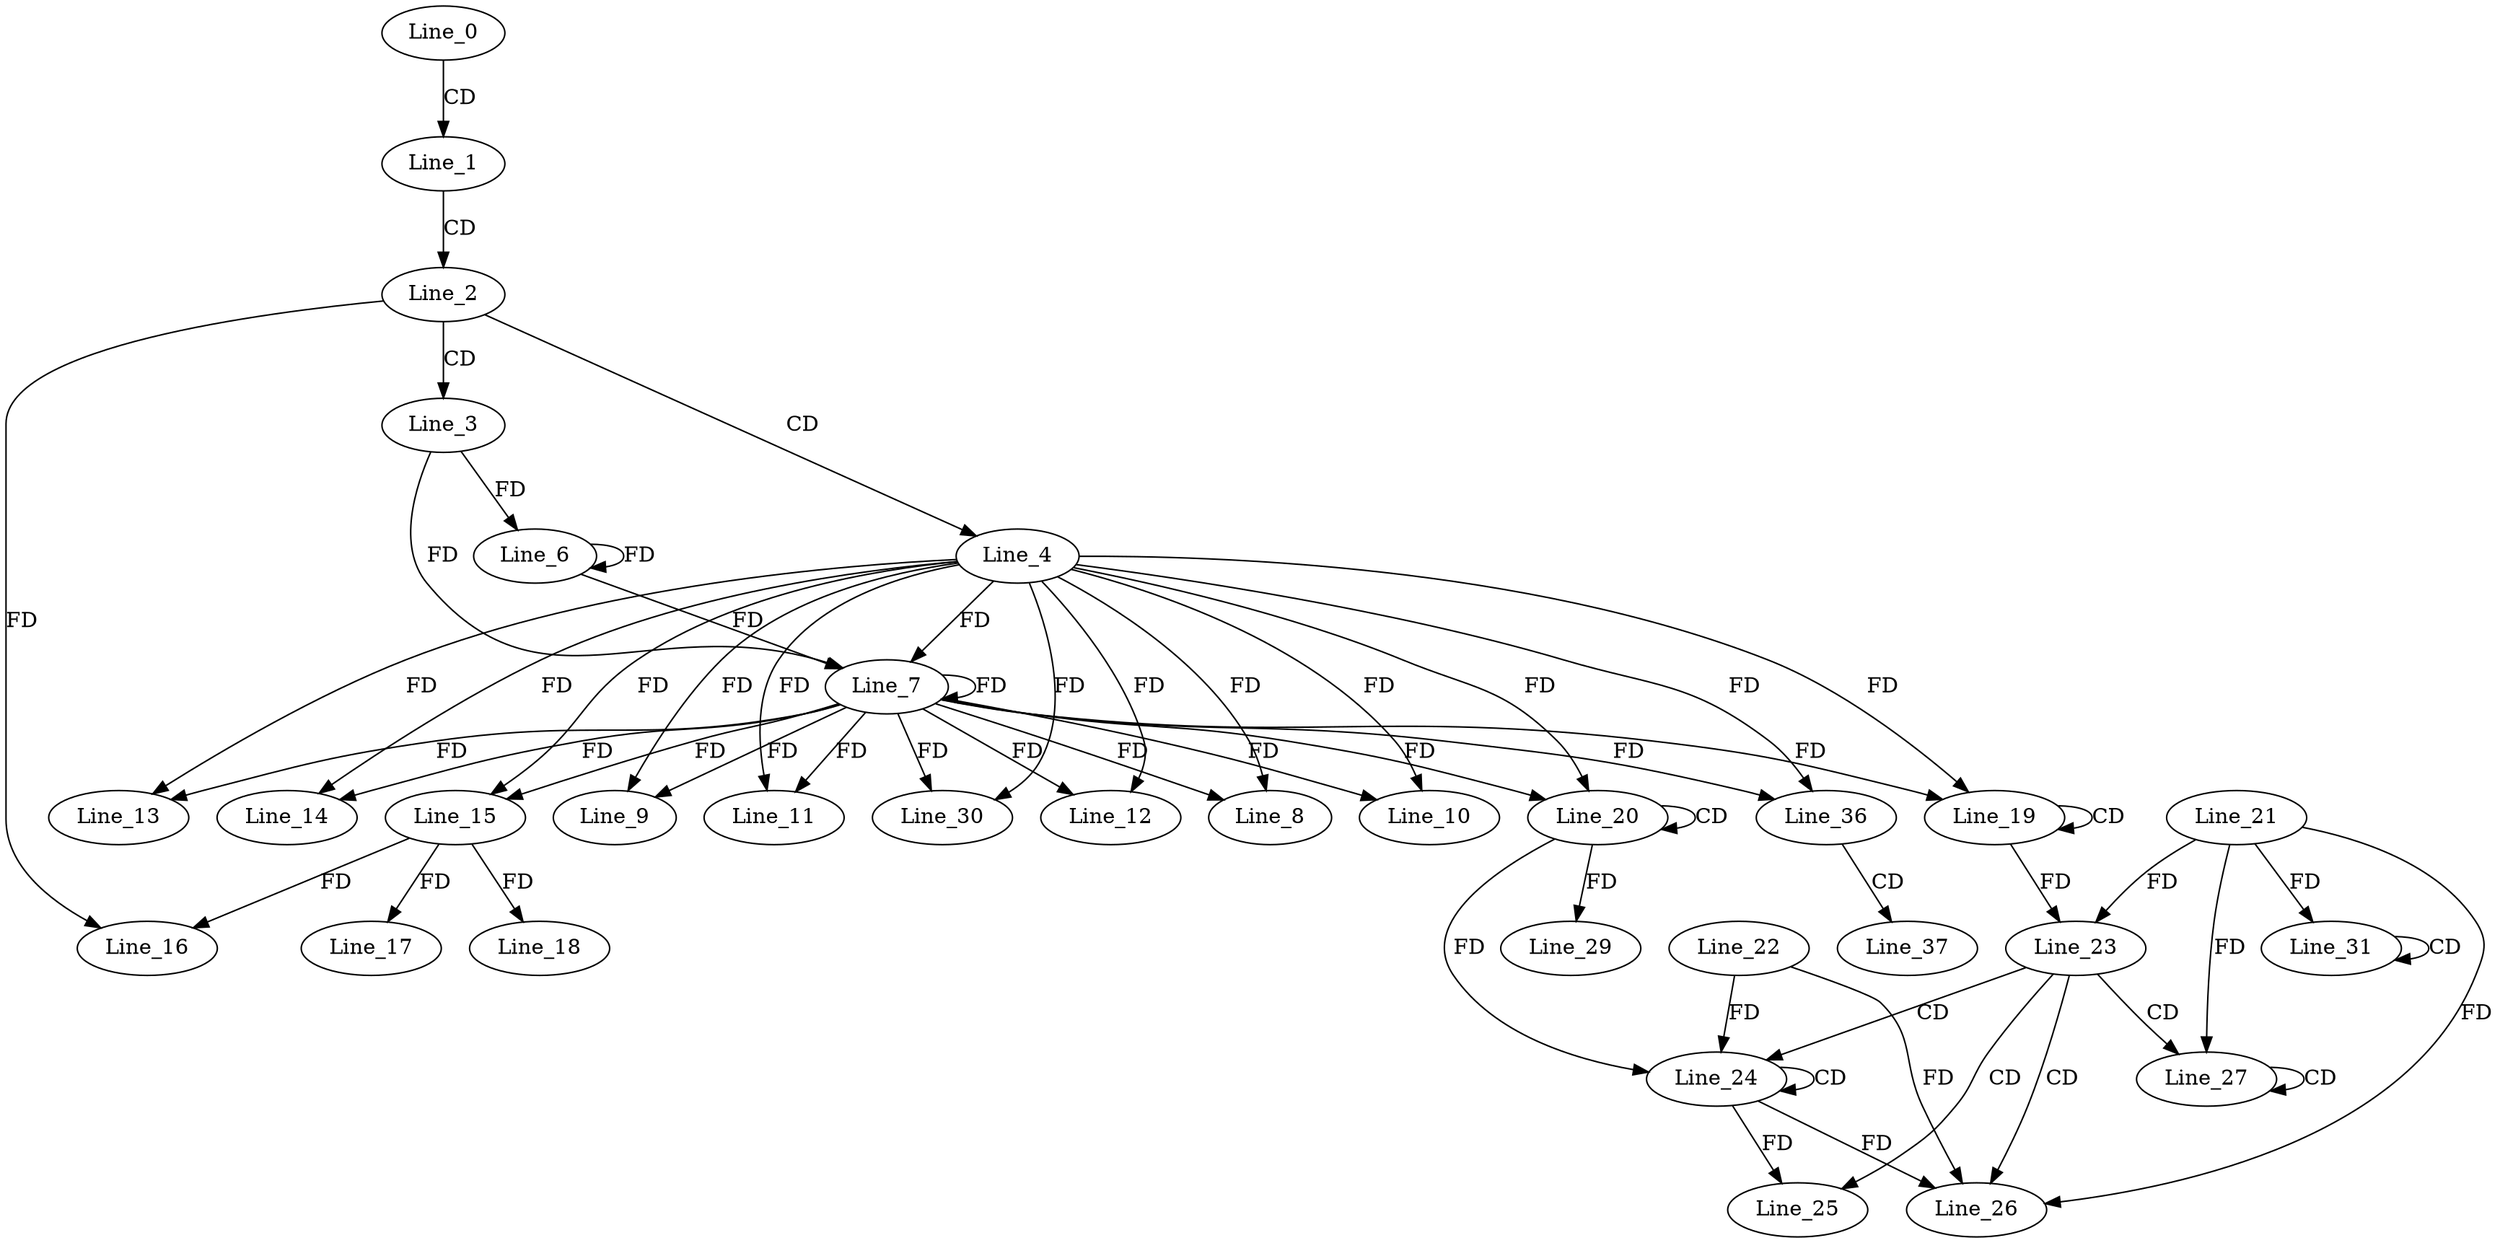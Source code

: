 digraph G {
  Line_0;
  Line_1;
  Line_2;
  Line_3;
  Line_4;
  Line_6;
  Line_7;
  Line_7;
  Line_8;
  Line_9;
  Line_10;
  Line_11;
  Line_12;
  Line_13;
  Line_14;
  Line_15;
  Line_15;
  Line_16;
  Line_17;
  Line_18;
  Line_19;
  Line_19;
  Line_20;
  Line_20;
  Line_23;
  Line_21;
  Line_23;
  Line_24;
  Line_24;
  Line_22;
  Line_25;
  Line_26;
  Line_27;
  Line_27;
  Line_27;
  Line_29;
  Line_30;
  Line_31;
  Line_31;
  Line_36;
  Line_37;
  Line_0 -> Line_1 [ label="CD" ];
  Line_1 -> Line_2 [ label="CD" ];
  Line_2 -> Line_3 [ label="CD" ];
  Line_2 -> Line_4 [ label="CD" ];
  Line_3 -> Line_6 [ label="FD" ];
  Line_6 -> Line_6 [ label="FD" ];
  Line_4 -> Line_7 [ label="FD" ];
  Line_7 -> Line_7 [ label="FD" ];
  Line_3 -> Line_7 [ label="FD" ];
  Line_6 -> Line_7 [ label="FD" ];
  Line_4 -> Line_8 [ label="FD" ];
  Line_7 -> Line_8 [ label="FD" ];
  Line_4 -> Line_9 [ label="FD" ];
  Line_7 -> Line_9 [ label="FD" ];
  Line_4 -> Line_10 [ label="FD" ];
  Line_7 -> Line_10 [ label="FD" ];
  Line_4 -> Line_11 [ label="FD" ];
  Line_7 -> Line_11 [ label="FD" ];
  Line_4 -> Line_12 [ label="FD" ];
  Line_7 -> Line_12 [ label="FD" ];
  Line_4 -> Line_13 [ label="FD" ];
  Line_7 -> Line_13 [ label="FD" ];
  Line_4 -> Line_14 [ label="FD" ];
  Line_7 -> Line_14 [ label="FD" ];
  Line_4 -> Line_15 [ label="FD" ];
  Line_7 -> Line_15 [ label="FD" ];
  Line_15 -> Line_16 [ label="FD" ];
  Line_2 -> Line_16 [ label="FD" ];
  Line_15 -> Line_17 [ label="FD" ];
  Line_15 -> Line_18 [ label="FD" ];
  Line_19 -> Line_19 [ label="CD" ];
  Line_4 -> Line_19 [ label="FD" ];
  Line_7 -> Line_19 [ label="FD" ];
  Line_20 -> Line_20 [ label="CD" ];
  Line_4 -> Line_20 [ label="FD" ];
  Line_7 -> Line_20 [ label="FD" ];
  Line_19 -> Line_23 [ label="FD" ];
  Line_21 -> Line_23 [ label="FD" ];
  Line_23 -> Line_24 [ label="CD" ];
  Line_24 -> Line_24 [ label="CD" ];
  Line_20 -> Line_24 [ label="FD" ];
  Line_22 -> Line_24 [ label="FD" ];
  Line_23 -> Line_25 [ label="CD" ];
  Line_24 -> Line_25 [ label="FD" ];
  Line_23 -> Line_26 [ label="CD" ];
  Line_21 -> Line_26 [ label="FD" ];
  Line_22 -> Line_26 [ label="FD" ];
  Line_24 -> Line_26 [ label="FD" ];
  Line_23 -> Line_27 [ label="CD" ];
  Line_21 -> Line_27 [ label="FD" ];
  Line_27 -> Line_27 [ label="CD" ];
  Line_20 -> Line_29 [ label="FD" ];
  Line_4 -> Line_30 [ label="FD" ];
  Line_7 -> Line_30 [ label="FD" ];
  Line_31 -> Line_31 [ label="CD" ];
  Line_21 -> Line_31 [ label="FD" ];
  Line_4 -> Line_36 [ label="FD" ];
  Line_7 -> Line_36 [ label="FD" ];
  Line_36 -> Line_37 [ label="CD" ];
}

